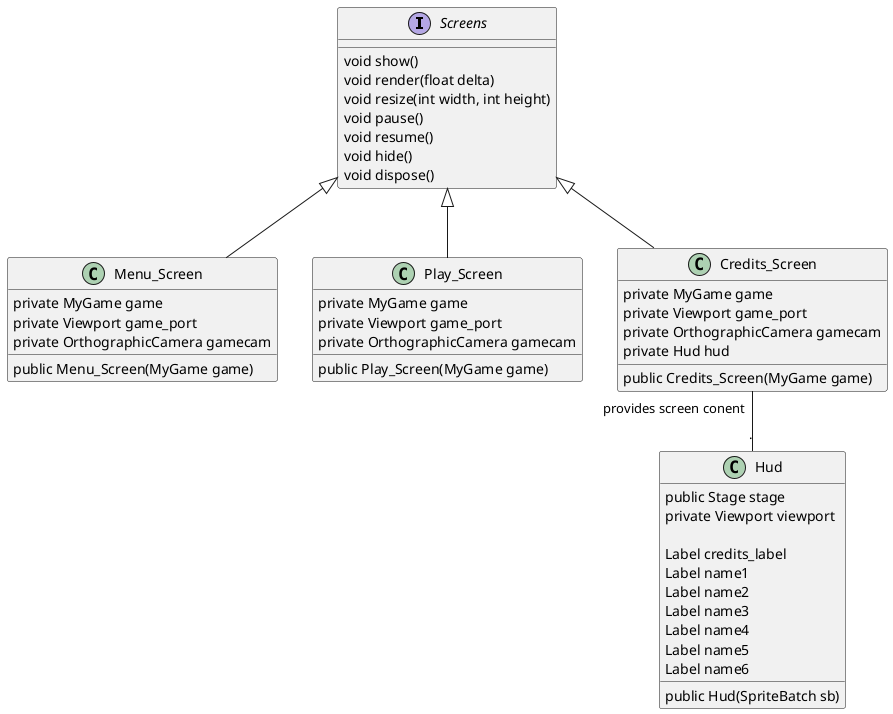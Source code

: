 @startuml
interface Screens{
    void show()
    void render(float delta)
    void resize(int width, int height)
    void pause()
    void resume()
    void hide()
    void dispose()
}
class Menu_Screen{
    private MyGame game
    private Viewport game_port
    private OrthographicCamera gamecam

    public Menu_Screen(MyGame game)

}
class Play_Screen{
     private MyGame game
     private Viewport game_port
     private OrthographicCamera gamecam
    public Play_Screen(MyGame game)
}

class Credits_Screen{
    private MyGame game
    private Viewport game_port
    private OrthographicCamera gamecam
    private Hud hud
    public Credits_Screen(MyGame game)
}

class Hud {
    public Stage stage
    private Viewport viewport

    Label credits_label
    Label name1
    Label name2
    Label name3
    Label name4
    Label name5
    Label name6

    public Hud(SpriteBatch sb)
}


Credits_Screen "provides screen conent" -- "." Hud

Screens <|-- Credits_Screen
Screens <|-- Menu_Screen
Screens <|-- Play_Screen



@enduml